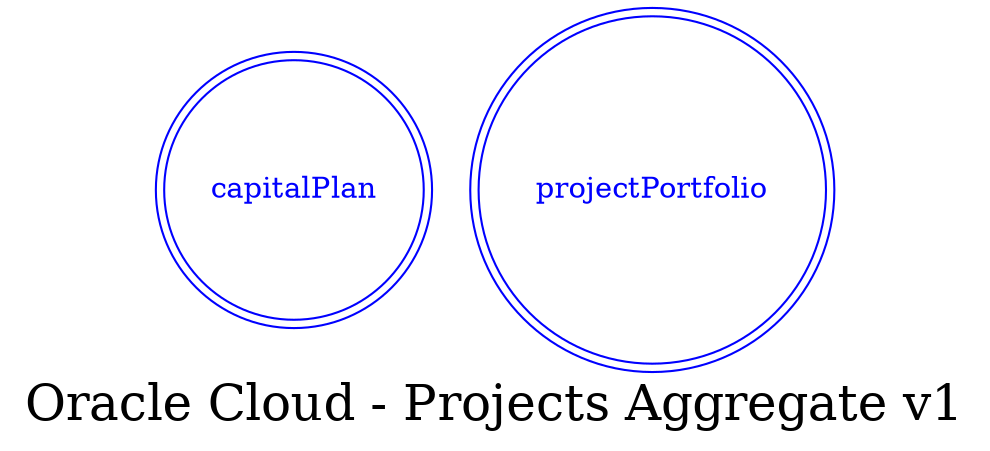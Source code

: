 digraph LexiconGraph {
graph[label="Oracle Cloud - Projects Aggregate v1", fontsize=24]
splines=true
"capitalPlan" [color=blue, fontcolor=blue, shape=doublecircle]
"projectPortfolio" [color=blue, fontcolor=blue, shape=doublecircle]
}

